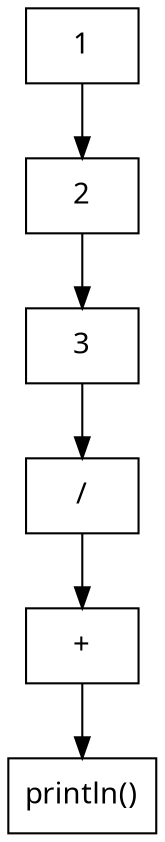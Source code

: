 digraph G_9 {
  node [
    shape = rect;
    fontname = "Handlee";
  ]
  edge [
    fontname = "Handlee";
  ]
  bgcolor = transparent;
  fontname = "Handlee";
  compound = true;
  s_131_2 [
    class = "methodInvocation";
    label = "println()";
    fillcolor = white;
    style = filled;
  ];
  s_131_4 [
    class = "infixExpression";
    label = "+";
    fillcolor = white;
    style = filled;
  ];
  s_131_5 [
    class = "numberLiteral literal";
    label = "1";
    fillcolor = white;
    style = filled;
  ];
  s_131_6 [
    class = "infixExpression";
    label = "/";
    fillcolor = white;
    style = filled;
  ];
  s_131_7 [
    class = "numberLiteral literal";
    label = "2";
    fillcolor = white;
    style = filled;
  ];
  s_131_8 [
    class = "numberLiteral literal";
    label = "3";
    fillcolor = white;
    style = filled;
  ];
  s_131_5 -> s_131_7;
  s_131_7 -> s_131_8;
  s_131_8 -> s_131_6;
  s_131_6 -> s_131_4;
  s_131_4 -> s_131_2;

}

